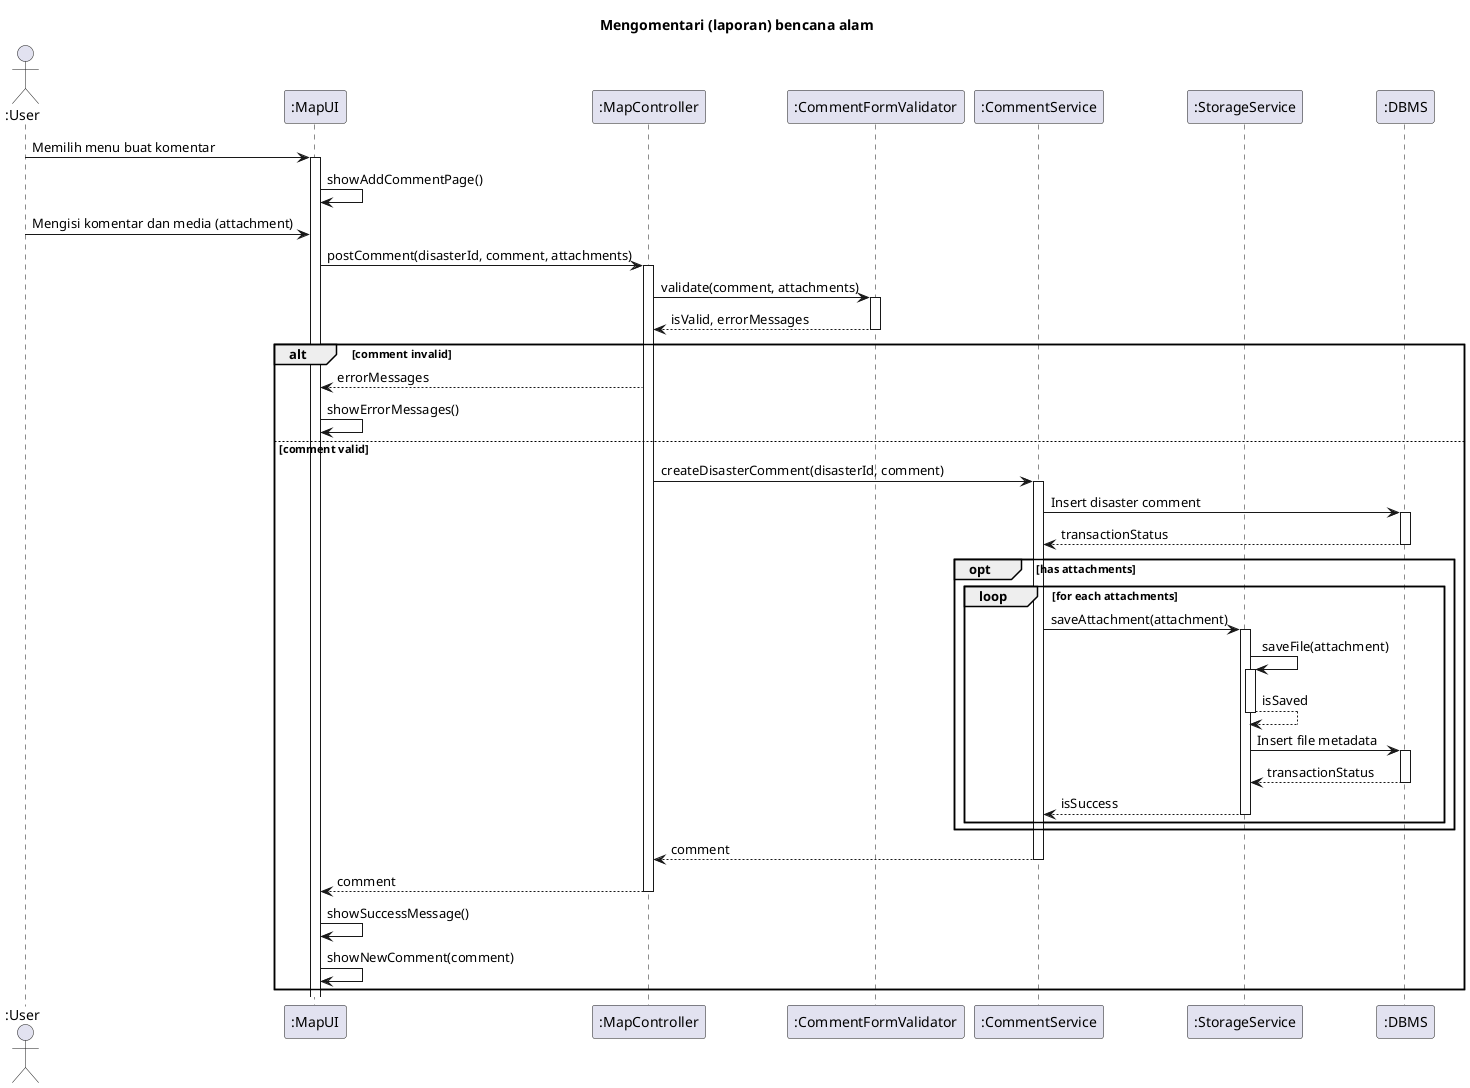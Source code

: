 @startuml SD-MAP-011 - Mengomentari (laporan) bencana alam

title Mengomentari (laporan) bencana alam

actor ":User" as user
participant ":MapUI" as view
participant ":MapController" as controller
participant ":CommentFormValidator" as validator
participant ":CommentService" as commentService
participant ":StorageService" as storageService
participant ":DBMS" as db

user -> view ++: Memilih menu buat komentar
view -> view : showAddCommentPage()

user -> view : Mengisi komentar dan media (attachment)
view -> controller ++: postComment(disasterId, comment, attachments)
  controller -> validator ++: validate(comment, attachments)
    return isValid, errorMessages

  alt comment invalid
    controller --> view: errorMessages
    view -> view: showErrorMessages()
  else comment valid
    controller -> commentService ++: createDisasterComment(disasterId, comment)
      commentService -> db ++: Insert disaster comment
        return transactionStatus
      
      opt has attachments
        loop for each attachments
          commentService -> storageService ++: saveAttachment(attachment)
            storageService -> storageService ++: saveFile(attachment)
              return isSaved

            storageService -> db ++: Insert file metadata
              return transactionStatus
            return isSuccess
        end
      end
      return comment
    return comment

    view -> view: showSuccessMessage()
    view -> view: showNewComment(comment)
  end